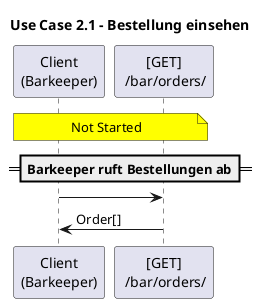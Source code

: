 @startuml
title Use Case 2.1 - Bestellung einsehen
note across #yellow: Not Started

==Barkeeper ruft Bestellungen ab==
"Client\n(Barkeeper)" -> "[GET]\n /bar/orders/":
"Client\n(Barkeeper)" <- "[GET]\n /bar/orders/": Order[]

@enduml

@startuml
title Use Case 2.2 - Bestellung erhalten
note across #red: Not Planned

hnote across: User bestellt via App oder via Token
==Barkeeper ruft OrderStream Auf==
"Client\n(Barkeeper)" -> "[GET]\n /bar/orders/":
"Client\n(Barkeeper)" <- "[GET]\n /bar/orders/": Stream<Order[]>

@enduml

@startuml
title Use Case 2.3 - Bestellung abrechnen/herausgeben
note across #red: Not Planned

==Barkeeper nimmt Bestellung an/ ändert Status/ lehnt ab==
"Client\n(Barkeeper)" -> "[PUT]\n /bar/orders/{id}": OrderStatus
"Client\n(Barkeeper)" <- "[PUT]\n /bar/orders/{id}": Order

@enduml

@startuml
title Use Case 2.4 - Bestellung aufnehmen
note across #yellow: Not Started

==Nutzer Liste abfragen==
"Client\n(Barkeeper)" -> "[GET]\n /bar/users/":
"Client\n(Barkeeper)" <- "[GET]\n /bar/users/": User[]

==Produkte abfragen (auswählen)==
"Client\n(Barkeeper)" -> "[GET]\n /public/products/":
"Client\n(Barkeeper)" <- "[GET]\n /public/products/": Product[]

==Bestellung abschicken==
"Client\n(Barkeeper)" -> "[POST]\n /bar/orders/": CreateOrderBar
"Client\n(Barkeeper)" <- "[POST]\n /bar/orders/": Order

==Bestellung ändern==
"Client\n(Barkeeper)" -> "[PUT]\n /bar/order/{id}": CreateOrder
"Client\n(Barkeeper)" <- "[PUT]\n /bar/order/{id}": Order

==Bestellung löschen==
hnote across: siehe UseCase 1.3 (Bestellung stornieren)
@enduml
